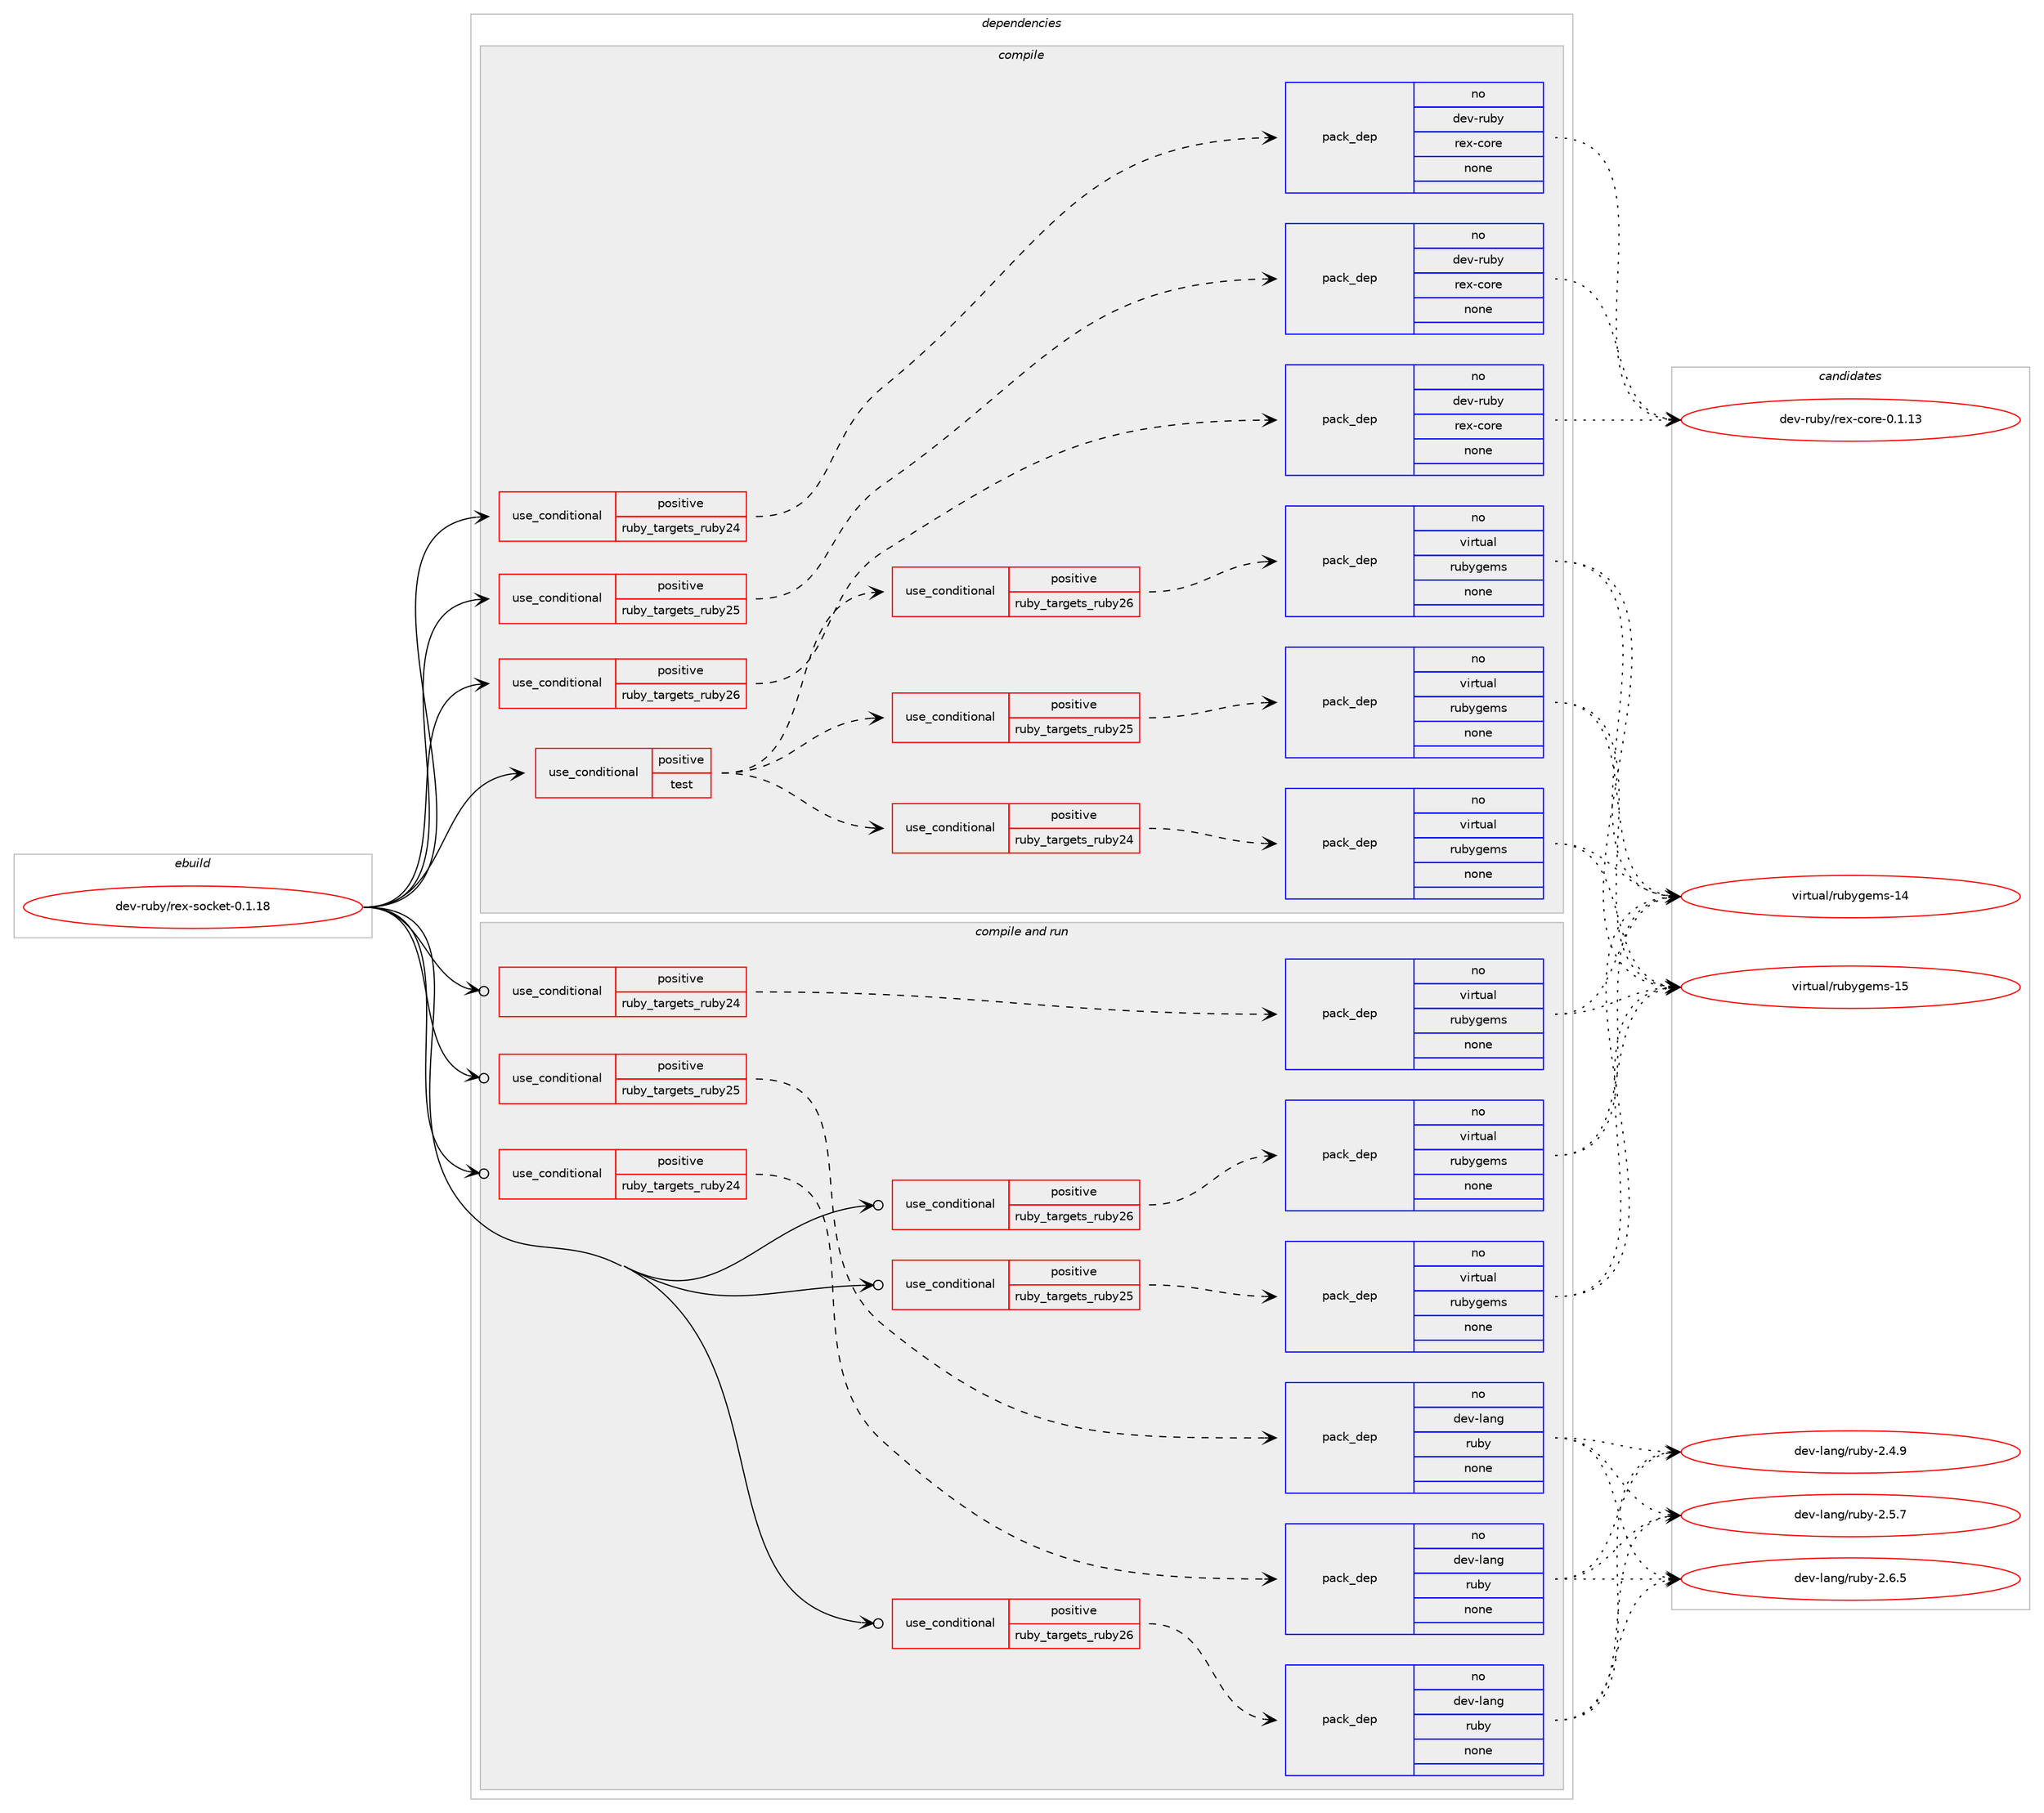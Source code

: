 digraph prolog {

# *************
# Graph options
# *************

newrank=true;
concentrate=true;
compound=true;
graph [rankdir=LR,fontname=Helvetica,fontsize=10,ranksep=1.5];#, ranksep=2.5, nodesep=0.2];
edge  [arrowhead=vee];
node  [fontname=Helvetica,fontsize=10];

# **********
# The ebuild
# **********

subgraph cluster_leftcol {
color=gray;
rank=same;
label=<<i>ebuild</i>>;
id [label="dev-ruby/rex-socket-0.1.18", color=red, width=4, href="../dev-ruby/rex-socket-0.1.18.svg"];
}

# ****************
# The dependencies
# ****************

subgraph cluster_midcol {
color=gray;
label=<<i>dependencies</i>>;
subgraph cluster_compile {
fillcolor="#eeeeee";
style=filled;
label=<<i>compile</i>>;
subgraph cond173266 {
dependency706400 [label=<<TABLE BORDER="0" CELLBORDER="1" CELLSPACING="0" CELLPADDING="4"><TR><TD ROWSPAN="3" CELLPADDING="10">use_conditional</TD></TR><TR><TD>positive</TD></TR><TR><TD>ruby_targets_ruby24</TD></TR></TABLE>>, shape=none, color=red];
subgraph pack521104 {
dependency706401 [label=<<TABLE BORDER="0" CELLBORDER="1" CELLSPACING="0" CELLPADDING="4" WIDTH="220"><TR><TD ROWSPAN="6" CELLPADDING="30">pack_dep</TD></TR><TR><TD WIDTH="110">no</TD></TR><TR><TD>dev-ruby</TD></TR><TR><TD>rex-core</TD></TR><TR><TD>none</TD></TR><TR><TD></TD></TR></TABLE>>, shape=none, color=blue];
}
dependency706400:e -> dependency706401:w [weight=20,style="dashed",arrowhead="vee"];
}
id:e -> dependency706400:w [weight=20,style="solid",arrowhead="vee"];
subgraph cond173267 {
dependency706402 [label=<<TABLE BORDER="0" CELLBORDER="1" CELLSPACING="0" CELLPADDING="4"><TR><TD ROWSPAN="3" CELLPADDING="10">use_conditional</TD></TR><TR><TD>positive</TD></TR><TR><TD>ruby_targets_ruby25</TD></TR></TABLE>>, shape=none, color=red];
subgraph pack521105 {
dependency706403 [label=<<TABLE BORDER="0" CELLBORDER="1" CELLSPACING="0" CELLPADDING="4" WIDTH="220"><TR><TD ROWSPAN="6" CELLPADDING="30">pack_dep</TD></TR><TR><TD WIDTH="110">no</TD></TR><TR><TD>dev-ruby</TD></TR><TR><TD>rex-core</TD></TR><TR><TD>none</TD></TR><TR><TD></TD></TR></TABLE>>, shape=none, color=blue];
}
dependency706402:e -> dependency706403:w [weight=20,style="dashed",arrowhead="vee"];
}
id:e -> dependency706402:w [weight=20,style="solid",arrowhead="vee"];
subgraph cond173268 {
dependency706404 [label=<<TABLE BORDER="0" CELLBORDER="1" CELLSPACING="0" CELLPADDING="4"><TR><TD ROWSPAN="3" CELLPADDING="10">use_conditional</TD></TR><TR><TD>positive</TD></TR><TR><TD>ruby_targets_ruby26</TD></TR></TABLE>>, shape=none, color=red];
subgraph pack521106 {
dependency706405 [label=<<TABLE BORDER="0" CELLBORDER="1" CELLSPACING="0" CELLPADDING="4" WIDTH="220"><TR><TD ROWSPAN="6" CELLPADDING="30">pack_dep</TD></TR><TR><TD WIDTH="110">no</TD></TR><TR><TD>dev-ruby</TD></TR><TR><TD>rex-core</TD></TR><TR><TD>none</TD></TR><TR><TD></TD></TR></TABLE>>, shape=none, color=blue];
}
dependency706404:e -> dependency706405:w [weight=20,style="dashed",arrowhead="vee"];
}
id:e -> dependency706404:w [weight=20,style="solid",arrowhead="vee"];
subgraph cond173269 {
dependency706406 [label=<<TABLE BORDER="0" CELLBORDER="1" CELLSPACING="0" CELLPADDING="4"><TR><TD ROWSPAN="3" CELLPADDING="10">use_conditional</TD></TR><TR><TD>positive</TD></TR><TR><TD>test</TD></TR></TABLE>>, shape=none, color=red];
subgraph cond173270 {
dependency706407 [label=<<TABLE BORDER="0" CELLBORDER="1" CELLSPACING="0" CELLPADDING="4"><TR><TD ROWSPAN="3" CELLPADDING="10">use_conditional</TD></TR><TR><TD>positive</TD></TR><TR><TD>ruby_targets_ruby24</TD></TR></TABLE>>, shape=none, color=red];
subgraph pack521107 {
dependency706408 [label=<<TABLE BORDER="0" CELLBORDER="1" CELLSPACING="0" CELLPADDING="4" WIDTH="220"><TR><TD ROWSPAN="6" CELLPADDING="30">pack_dep</TD></TR><TR><TD WIDTH="110">no</TD></TR><TR><TD>virtual</TD></TR><TR><TD>rubygems</TD></TR><TR><TD>none</TD></TR><TR><TD></TD></TR></TABLE>>, shape=none, color=blue];
}
dependency706407:e -> dependency706408:w [weight=20,style="dashed",arrowhead="vee"];
}
dependency706406:e -> dependency706407:w [weight=20,style="dashed",arrowhead="vee"];
subgraph cond173271 {
dependency706409 [label=<<TABLE BORDER="0" CELLBORDER="1" CELLSPACING="0" CELLPADDING="4"><TR><TD ROWSPAN="3" CELLPADDING="10">use_conditional</TD></TR><TR><TD>positive</TD></TR><TR><TD>ruby_targets_ruby25</TD></TR></TABLE>>, shape=none, color=red];
subgraph pack521108 {
dependency706410 [label=<<TABLE BORDER="0" CELLBORDER="1" CELLSPACING="0" CELLPADDING="4" WIDTH="220"><TR><TD ROWSPAN="6" CELLPADDING="30">pack_dep</TD></TR><TR><TD WIDTH="110">no</TD></TR><TR><TD>virtual</TD></TR><TR><TD>rubygems</TD></TR><TR><TD>none</TD></TR><TR><TD></TD></TR></TABLE>>, shape=none, color=blue];
}
dependency706409:e -> dependency706410:w [weight=20,style="dashed",arrowhead="vee"];
}
dependency706406:e -> dependency706409:w [weight=20,style="dashed",arrowhead="vee"];
subgraph cond173272 {
dependency706411 [label=<<TABLE BORDER="0" CELLBORDER="1" CELLSPACING="0" CELLPADDING="4"><TR><TD ROWSPAN="3" CELLPADDING="10">use_conditional</TD></TR><TR><TD>positive</TD></TR><TR><TD>ruby_targets_ruby26</TD></TR></TABLE>>, shape=none, color=red];
subgraph pack521109 {
dependency706412 [label=<<TABLE BORDER="0" CELLBORDER="1" CELLSPACING="0" CELLPADDING="4" WIDTH="220"><TR><TD ROWSPAN="6" CELLPADDING="30">pack_dep</TD></TR><TR><TD WIDTH="110">no</TD></TR><TR><TD>virtual</TD></TR><TR><TD>rubygems</TD></TR><TR><TD>none</TD></TR><TR><TD></TD></TR></TABLE>>, shape=none, color=blue];
}
dependency706411:e -> dependency706412:w [weight=20,style="dashed",arrowhead="vee"];
}
dependency706406:e -> dependency706411:w [weight=20,style="dashed",arrowhead="vee"];
}
id:e -> dependency706406:w [weight=20,style="solid",arrowhead="vee"];
}
subgraph cluster_compileandrun {
fillcolor="#eeeeee";
style=filled;
label=<<i>compile and run</i>>;
subgraph cond173273 {
dependency706413 [label=<<TABLE BORDER="0" CELLBORDER="1" CELLSPACING="0" CELLPADDING="4"><TR><TD ROWSPAN="3" CELLPADDING="10">use_conditional</TD></TR><TR><TD>positive</TD></TR><TR><TD>ruby_targets_ruby24</TD></TR></TABLE>>, shape=none, color=red];
subgraph pack521110 {
dependency706414 [label=<<TABLE BORDER="0" CELLBORDER="1" CELLSPACING="0" CELLPADDING="4" WIDTH="220"><TR><TD ROWSPAN="6" CELLPADDING="30">pack_dep</TD></TR><TR><TD WIDTH="110">no</TD></TR><TR><TD>dev-lang</TD></TR><TR><TD>ruby</TD></TR><TR><TD>none</TD></TR><TR><TD></TD></TR></TABLE>>, shape=none, color=blue];
}
dependency706413:e -> dependency706414:w [weight=20,style="dashed",arrowhead="vee"];
}
id:e -> dependency706413:w [weight=20,style="solid",arrowhead="odotvee"];
subgraph cond173274 {
dependency706415 [label=<<TABLE BORDER="0" CELLBORDER="1" CELLSPACING="0" CELLPADDING="4"><TR><TD ROWSPAN="3" CELLPADDING="10">use_conditional</TD></TR><TR><TD>positive</TD></TR><TR><TD>ruby_targets_ruby24</TD></TR></TABLE>>, shape=none, color=red];
subgraph pack521111 {
dependency706416 [label=<<TABLE BORDER="0" CELLBORDER="1" CELLSPACING="0" CELLPADDING="4" WIDTH="220"><TR><TD ROWSPAN="6" CELLPADDING="30">pack_dep</TD></TR><TR><TD WIDTH="110">no</TD></TR><TR><TD>virtual</TD></TR><TR><TD>rubygems</TD></TR><TR><TD>none</TD></TR><TR><TD></TD></TR></TABLE>>, shape=none, color=blue];
}
dependency706415:e -> dependency706416:w [weight=20,style="dashed",arrowhead="vee"];
}
id:e -> dependency706415:w [weight=20,style="solid",arrowhead="odotvee"];
subgraph cond173275 {
dependency706417 [label=<<TABLE BORDER="0" CELLBORDER="1" CELLSPACING="0" CELLPADDING="4"><TR><TD ROWSPAN="3" CELLPADDING="10">use_conditional</TD></TR><TR><TD>positive</TD></TR><TR><TD>ruby_targets_ruby25</TD></TR></TABLE>>, shape=none, color=red];
subgraph pack521112 {
dependency706418 [label=<<TABLE BORDER="0" CELLBORDER="1" CELLSPACING="0" CELLPADDING="4" WIDTH="220"><TR><TD ROWSPAN="6" CELLPADDING="30">pack_dep</TD></TR><TR><TD WIDTH="110">no</TD></TR><TR><TD>dev-lang</TD></TR><TR><TD>ruby</TD></TR><TR><TD>none</TD></TR><TR><TD></TD></TR></TABLE>>, shape=none, color=blue];
}
dependency706417:e -> dependency706418:w [weight=20,style="dashed",arrowhead="vee"];
}
id:e -> dependency706417:w [weight=20,style="solid",arrowhead="odotvee"];
subgraph cond173276 {
dependency706419 [label=<<TABLE BORDER="0" CELLBORDER="1" CELLSPACING="0" CELLPADDING="4"><TR><TD ROWSPAN="3" CELLPADDING="10">use_conditional</TD></TR><TR><TD>positive</TD></TR><TR><TD>ruby_targets_ruby25</TD></TR></TABLE>>, shape=none, color=red];
subgraph pack521113 {
dependency706420 [label=<<TABLE BORDER="0" CELLBORDER="1" CELLSPACING="0" CELLPADDING="4" WIDTH="220"><TR><TD ROWSPAN="6" CELLPADDING="30">pack_dep</TD></TR><TR><TD WIDTH="110">no</TD></TR><TR><TD>virtual</TD></TR><TR><TD>rubygems</TD></TR><TR><TD>none</TD></TR><TR><TD></TD></TR></TABLE>>, shape=none, color=blue];
}
dependency706419:e -> dependency706420:w [weight=20,style="dashed",arrowhead="vee"];
}
id:e -> dependency706419:w [weight=20,style="solid",arrowhead="odotvee"];
subgraph cond173277 {
dependency706421 [label=<<TABLE BORDER="0" CELLBORDER="1" CELLSPACING="0" CELLPADDING="4"><TR><TD ROWSPAN="3" CELLPADDING="10">use_conditional</TD></TR><TR><TD>positive</TD></TR><TR><TD>ruby_targets_ruby26</TD></TR></TABLE>>, shape=none, color=red];
subgraph pack521114 {
dependency706422 [label=<<TABLE BORDER="0" CELLBORDER="1" CELLSPACING="0" CELLPADDING="4" WIDTH="220"><TR><TD ROWSPAN="6" CELLPADDING="30">pack_dep</TD></TR><TR><TD WIDTH="110">no</TD></TR><TR><TD>dev-lang</TD></TR><TR><TD>ruby</TD></TR><TR><TD>none</TD></TR><TR><TD></TD></TR></TABLE>>, shape=none, color=blue];
}
dependency706421:e -> dependency706422:w [weight=20,style="dashed",arrowhead="vee"];
}
id:e -> dependency706421:w [weight=20,style="solid",arrowhead="odotvee"];
subgraph cond173278 {
dependency706423 [label=<<TABLE BORDER="0" CELLBORDER="1" CELLSPACING="0" CELLPADDING="4"><TR><TD ROWSPAN="3" CELLPADDING="10">use_conditional</TD></TR><TR><TD>positive</TD></TR><TR><TD>ruby_targets_ruby26</TD></TR></TABLE>>, shape=none, color=red];
subgraph pack521115 {
dependency706424 [label=<<TABLE BORDER="0" CELLBORDER="1" CELLSPACING="0" CELLPADDING="4" WIDTH="220"><TR><TD ROWSPAN="6" CELLPADDING="30">pack_dep</TD></TR><TR><TD WIDTH="110">no</TD></TR><TR><TD>virtual</TD></TR><TR><TD>rubygems</TD></TR><TR><TD>none</TD></TR><TR><TD></TD></TR></TABLE>>, shape=none, color=blue];
}
dependency706423:e -> dependency706424:w [weight=20,style="dashed",arrowhead="vee"];
}
id:e -> dependency706423:w [weight=20,style="solid",arrowhead="odotvee"];
}
subgraph cluster_run {
fillcolor="#eeeeee";
style=filled;
label=<<i>run</i>>;
}
}

# **************
# The candidates
# **************

subgraph cluster_choices {
rank=same;
color=gray;
label=<<i>candidates</i>>;

subgraph choice521104 {
color=black;
nodesep=1;
choice100101118451141179812147114101120459911111410145484649464951 [label="dev-ruby/rex-core-0.1.13", color=red, width=4,href="../dev-ruby/rex-core-0.1.13.svg"];
dependency706401:e -> choice100101118451141179812147114101120459911111410145484649464951:w [style=dotted,weight="100"];
}
subgraph choice521105 {
color=black;
nodesep=1;
choice100101118451141179812147114101120459911111410145484649464951 [label="dev-ruby/rex-core-0.1.13", color=red, width=4,href="../dev-ruby/rex-core-0.1.13.svg"];
dependency706403:e -> choice100101118451141179812147114101120459911111410145484649464951:w [style=dotted,weight="100"];
}
subgraph choice521106 {
color=black;
nodesep=1;
choice100101118451141179812147114101120459911111410145484649464951 [label="dev-ruby/rex-core-0.1.13", color=red, width=4,href="../dev-ruby/rex-core-0.1.13.svg"];
dependency706405:e -> choice100101118451141179812147114101120459911111410145484649464951:w [style=dotted,weight="100"];
}
subgraph choice521107 {
color=black;
nodesep=1;
choice118105114116117971084711411798121103101109115454952 [label="virtual/rubygems-14", color=red, width=4,href="../virtual/rubygems-14.svg"];
choice118105114116117971084711411798121103101109115454953 [label="virtual/rubygems-15", color=red, width=4,href="../virtual/rubygems-15.svg"];
dependency706408:e -> choice118105114116117971084711411798121103101109115454952:w [style=dotted,weight="100"];
dependency706408:e -> choice118105114116117971084711411798121103101109115454953:w [style=dotted,weight="100"];
}
subgraph choice521108 {
color=black;
nodesep=1;
choice118105114116117971084711411798121103101109115454952 [label="virtual/rubygems-14", color=red, width=4,href="../virtual/rubygems-14.svg"];
choice118105114116117971084711411798121103101109115454953 [label="virtual/rubygems-15", color=red, width=4,href="../virtual/rubygems-15.svg"];
dependency706410:e -> choice118105114116117971084711411798121103101109115454952:w [style=dotted,weight="100"];
dependency706410:e -> choice118105114116117971084711411798121103101109115454953:w [style=dotted,weight="100"];
}
subgraph choice521109 {
color=black;
nodesep=1;
choice118105114116117971084711411798121103101109115454952 [label="virtual/rubygems-14", color=red, width=4,href="../virtual/rubygems-14.svg"];
choice118105114116117971084711411798121103101109115454953 [label="virtual/rubygems-15", color=red, width=4,href="../virtual/rubygems-15.svg"];
dependency706412:e -> choice118105114116117971084711411798121103101109115454952:w [style=dotted,weight="100"];
dependency706412:e -> choice118105114116117971084711411798121103101109115454953:w [style=dotted,weight="100"];
}
subgraph choice521110 {
color=black;
nodesep=1;
choice10010111845108971101034711411798121455046524657 [label="dev-lang/ruby-2.4.9", color=red, width=4,href="../dev-lang/ruby-2.4.9.svg"];
choice10010111845108971101034711411798121455046534655 [label="dev-lang/ruby-2.5.7", color=red, width=4,href="../dev-lang/ruby-2.5.7.svg"];
choice10010111845108971101034711411798121455046544653 [label="dev-lang/ruby-2.6.5", color=red, width=4,href="../dev-lang/ruby-2.6.5.svg"];
dependency706414:e -> choice10010111845108971101034711411798121455046524657:w [style=dotted,weight="100"];
dependency706414:e -> choice10010111845108971101034711411798121455046534655:w [style=dotted,weight="100"];
dependency706414:e -> choice10010111845108971101034711411798121455046544653:w [style=dotted,weight="100"];
}
subgraph choice521111 {
color=black;
nodesep=1;
choice118105114116117971084711411798121103101109115454952 [label="virtual/rubygems-14", color=red, width=4,href="../virtual/rubygems-14.svg"];
choice118105114116117971084711411798121103101109115454953 [label="virtual/rubygems-15", color=red, width=4,href="../virtual/rubygems-15.svg"];
dependency706416:e -> choice118105114116117971084711411798121103101109115454952:w [style=dotted,weight="100"];
dependency706416:e -> choice118105114116117971084711411798121103101109115454953:w [style=dotted,weight="100"];
}
subgraph choice521112 {
color=black;
nodesep=1;
choice10010111845108971101034711411798121455046524657 [label="dev-lang/ruby-2.4.9", color=red, width=4,href="../dev-lang/ruby-2.4.9.svg"];
choice10010111845108971101034711411798121455046534655 [label="dev-lang/ruby-2.5.7", color=red, width=4,href="../dev-lang/ruby-2.5.7.svg"];
choice10010111845108971101034711411798121455046544653 [label="dev-lang/ruby-2.6.5", color=red, width=4,href="../dev-lang/ruby-2.6.5.svg"];
dependency706418:e -> choice10010111845108971101034711411798121455046524657:w [style=dotted,weight="100"];
dependency706418:e -> choice10010111845108971101034711411798121455046534655:w [style=dotted,weight="100"];
dependency706418:e -> choice10010111845108971101034711411798121455046544653:w [style=dotted,weight="100"];
}
subgraph choice521113 {
color=black;
nodesep=1;
choice118105114116117971084711411798121103101109115454952 [label="virtual/rubygems-14", color=red, width=4,href="../virtual/rubygems-14.svg"];
choice118105114116117971084711411798121103101109115454953 [label="virtual/rubygems-15", color=red, width=4,href="../virtual/rubygems-15.svg"];
dependency706420:e -> choice118105114116117971084711411798121103101109115454952:w [style=dotted,weight="100"];
dependency706420:e -> choice118105114116117971084711411798121103101109115454953:w [style=dotted,weight="100"];
}
subgraph choice521114 {
color=black;
nodesep=1;
choice10010111845108971101034711411798121455046524657 [label="dev-lang/ruby-2.4.9", color=red, width=4,href="../dev-lang/ruby-2.4.9.svg"];
choice10010111845108971101034711411798121455046534655 [label="dev-lang/ruby-2.5.7", color=red, width=4,href="../dev-lang/ruby-2.5.7.svg"];
choice10010111845108971101034711411798121455046544653 [label="dev-lang/ruby-2.6.5", color=red, width=4,href="../dev-lang/ruby-2.6.5.svg"];
dependency706422:e -> choice10010111845108971101034711411798121455046524657:w [style=dotted,weight="100"];
dependency706422:e -> choice10010111845108971101034711411798121455046534655:w [style=dotted,weight="100"];
dependency706422:e -> choice10010111845108971101034711411798121455046544653:w [style=dotted,weight="100"];
}
subgraph choice521115 {
color=black;
nodesep=1;
choice118105114116117971084711411798121103101109115454952 [label="virtual/rubygems-14", color=red, width=4,href="../virtual/rubygems-14.svg"];
choice118105114116117971084711411798121103101109115454953 [label="virtual/rubygems-15", color=red, width=4,href="../virtual/rubygems-15.svg"];
dependency706424:e -> choice118105114116117971084711411798121103101109115454952:w [style=dotted,weight="100"];
dependency706424:e -> choice118105114116117971084711411798121103101109115454953:w [style=dotted,weight="100"];
}
}

}
